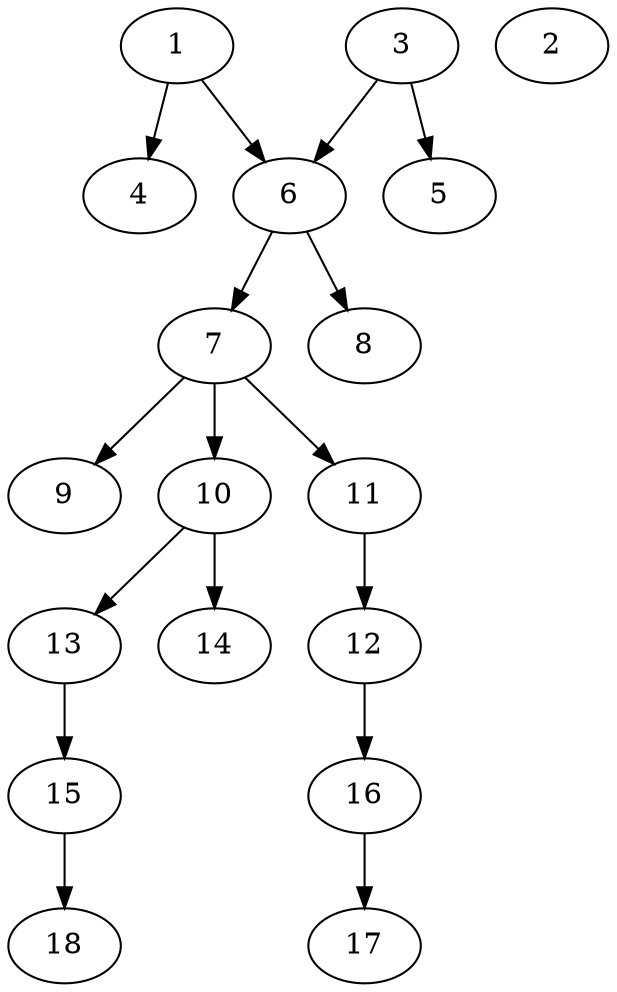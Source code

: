 // DAG (tier=1-easy, mode=data, n=18, ccr=0.340, fat=0.406, density=0.376, regular=0.704, jump=0.014, mindata=1048576, maxdata=8388608)
// DAG automatically generated by daggen at Sun Aug 24 16:33:33 2025
// /home/ermia/Project/Environments/daggen/bin/daggen --dot --ccr 0.340 --fat 0.406 --regular 0.704 --density 0.376 --jump 0.014 --mindata 1048576 --maxdata 8388608 -n 18 
digraph G {
  1 [size="658662058411361536", alpha="0.09", expect_size="329331029205680768"]
  1 -> 4 [size ="364301307084800"]
  1 -> 6 [size ="364301307084800"]
  2 [size="12468668087977432", alpha="0.03", expect_size="6234334043988716"]
  3 [size="23394441250385952768", alpha="0.13", expect_size="11697220625192976384"]
  3 -> 5 [size ="65438264328192"]
  3 -> 6 [size ="65438264328192"]
  4 [size="234007098859098080", alpha="0.04", expect_size="117003549429549040"]
  5 [size="550993692414112169984", alpha="0.07", expect_size="275496846207056084992"]
  6 [size="83419541499975565312", alpha="0.14", expect_size="41709770749987782656"]
  6 -> 7 [size ="152733810163712"]
  6 -> 8 [size ="152733810163712"]
  7 [size="225222951645910", alpha="0.12", expect_size="112611475822955"]
  7 -> 9 [size ="10242700083200"]
  7 -> 10 [size ="10242700083200"]
  7 -> 11 [size ="10242700083200"]
  8 [size="243882040557152128", alpha="0.13", expect_size="121941020278576064"]
  9 [size="197387858800587833344", alpha="0.08", expect_size="98693929400293916672"]
  10 [size="373845515361583104000", alpha="0.02", expect_size="186922757680791552000"]
  10 -> 13 [size ="415162485964800"]
  10 -> 14 [size ="415162485964800"]
  11 [size="141179858309873664000", alpha="0.20", expect_size="70589929154936832000"]
  11 -> 12 [size ="216906124492800"]
  12 [size="633491459995119360", alpha="0.14", expect_size="316745729997559680"]
  12 -> 16 [size ="341881544245248"]
  13 [size="77132950334269816832", alpha="0.18", expect_size="38566475167134908416"]
  13 -> 15 [size ="144960590446592"]
  14 [size="74318418584988688", alpha="0.03", expect_size="37159209292494344"]
  15 [size="17986148361698112", alpha="0.15", expect_size="8993074180849056"]
  15 -> 18 [size ="482488036098048"]
  16 [size="165068729657361170432", alpha="0.05", expect_size="82534364828680585216"]
  16 -> 17 [size ="240731650260992"]
  17 [size="420411285383320", alpha="0.17", expect_size="210205642691660"]
  18 [size="11497855013067376", alpha="0.11", expect_size="5748927506533688"]
}